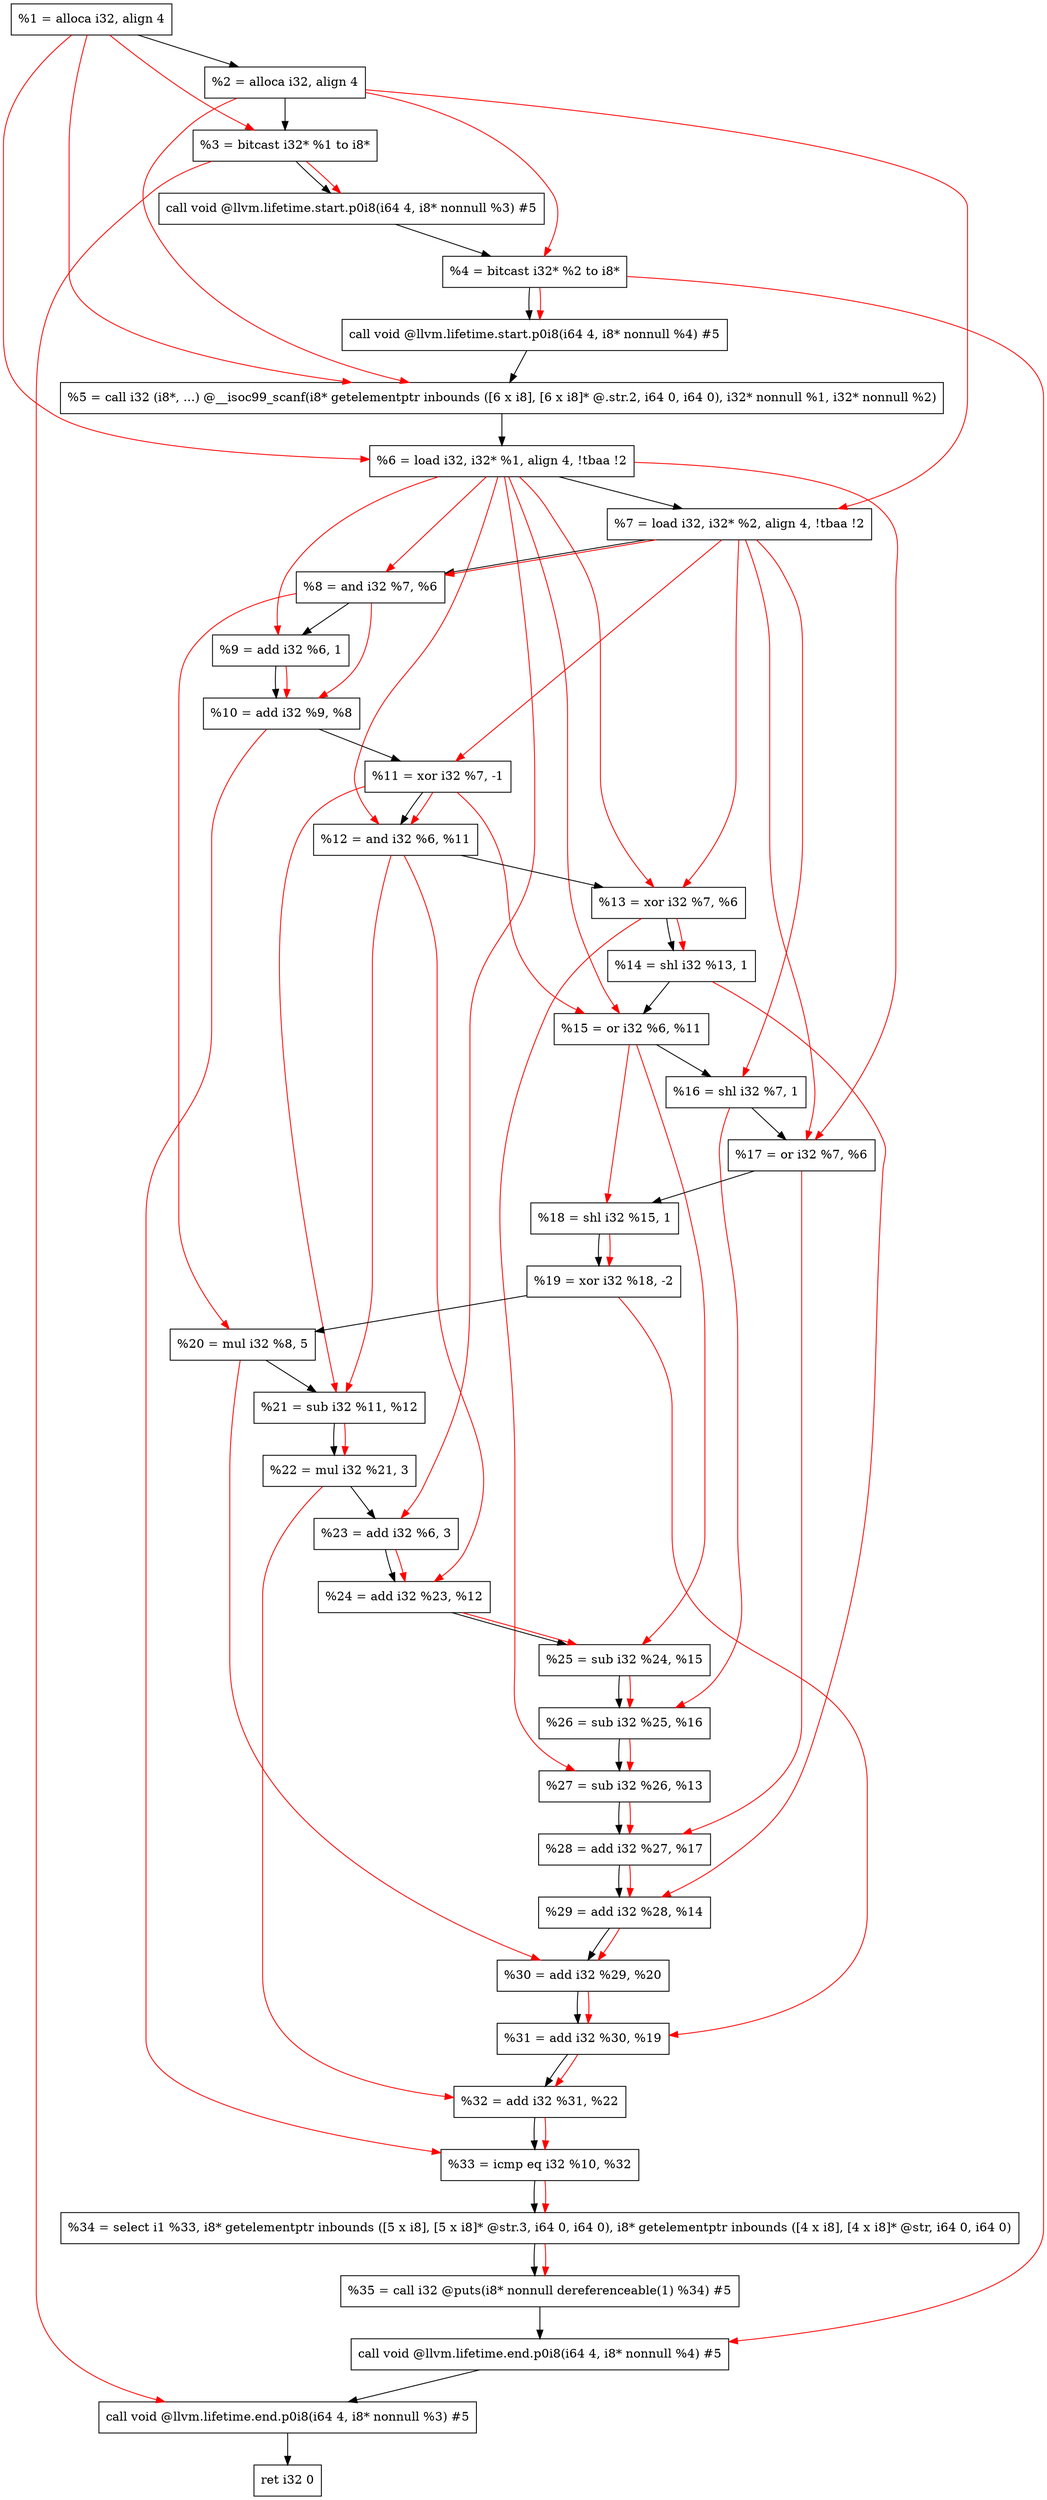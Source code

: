 digraph "DFG for'main' function" {
	Node0xacce68[shape=record, label="  %1 = alloca i32, align 4"];
	Node0xaccee8[shape=record, label="  %2 = alloca i32, align 4"];
	Node0xaccf78[shape=record, label="  %3 = bitcast i32* %1 to i8*"];
	Node0xacd3d8[shape=record, label="  call void @llvm.lifetime.start.p0i8(i64 4, i8* nonnull %3) #5"];
	Node0xacd4b8[shape=record, label="  %4 = bitcast i32* %2 to i8*"];
	Node0xacd5d8[shape=record, label="  call void @llvm.lifetime.start.p0i8(i64 4, i8* nonnull %4) #5"];
	Node0xacd810[shape=record, label="  %5 = call i32 (i8*, ...) @__isoc99_scanf(i8* getelementptr inbounds ([6 x i8], [6 x i8]* @.str.2, i64 0, i64 0), i32* nonnull %1, i32* nonnull %2)"];
	Node0xacd8c8[shape=record, label="  %6 = load i32, i32* %1, align 4, !tbaa !2"];
	Node0xace838[shape=record, label="  %7 = load i32, i32* %2, align 4, !tbaa !2"];
	Node0xaceec0[shape=record, label="  %8 = and i32 %7, %6"];
	Node0xacef30[shape=record, label="  %9 = add i32 %6, 1"];
	Node0xacefa0[shape=record, label="  %10 = add i32 %9, %8"];
	Node0xacf010[shape=record, label="  %11 = xor i32 %7, -1"];
	Node0xacf080[shape=record, label="  %12 = and i32 %6, %11"];
	Node0xacf0f0[shape=record, label="  %13 = xor i32 %7, %6"];
	Node0xacf160[shape=record, label="  %14 = shl i32 %13, 1"];
	Node0xacf1d0[shape=record, label="  %15 = or i32 %6, %11"];
	Node0xacf240[shape=record, label="  %16 = shl i32 %7, 1"];
	Node0xacf2b0[shape=record, label="  %17 = or i32 %7, %6"];
	Node0xacf320[shape=record, label="  %18 = shl i32 %15, 1"];
	Node0xacf390[shape=record, label="  %19 = xor i32 %18, -2"];
	Node0xacf400[shape=record, label="  %20 = mul i32 %8, 5"];
	Node0xacf470[shape=record, label="  %21 = sub i32 %11, %12"];
	Node0xacf4e0[shape=record, label="  %22 = mul i32 %21, 3"];
	Node0xacf550[shape=record, label="  %23 = add i32 %6, 3"];
	Node0xacf5c0[shape=record, label="  %24 = add i32 %23, %12"];
	Node0xacf630[shape=record, label="  %25 = sub i32 %24, %15"];
	Node0xacf6a0[shape=record, label="  %26 = sub i32 %25, %16"];
	Node0xacf710[shape=record, label="  %27 = sub i32 %26, %13"];
	Node0xacf780[shape=record, label="  %28 = add i32 %27, %17"];
	Node0xacf7f0[shape=record, label="  %29 = add i32 %28, %14"];
	Node0xacf860[shape=record, label="  %30 = add i32 %29, %20"];
	Node0xacf8d0[shape=record, label="  %31 = add i32 %30, %19"];
	Node0xacf940[shape=record, label="  %32 = add i32 %31, %22"];
	Node0xacfbc0[shape=record, label="  %33 = icmp eq i32 %10, %32"];
	Node0xa6d9d8[shape=record, label="  %34 = select i1 %33, i8* getelementptr inbounds ([5 x i8], [5 x i8]* @str.3, i64 0, i64 0), i8* getelementptr inbounds ([4 x i8], [4 x i8]* @str, i64 0, i64 0)"];
	Node0xacfc50[shape=record, label="  %35 = call i32 @puts(i8* nonnull dereferenceable(1) %34) #5"];
	Node0xacfea8[shape=record, label="  call void @llvm.lifetime.end.p0i8(i64 4, i8* nonnull %4) #5"];
	Node0xad0008[shape=record, label="  call void @llvm.lifetime.end.p0i8(i64 4, i8* nonnull %3) #5"];
	Node0xad00c8[shape=record, label="  ret i32 0"];
	Node0xacce68 -> Node0xaccee8;
	Node0xaccee8 -> Node0xaccf78;
	Node0xaccf78 -> Node0xacd3d8;
	Node0xacd3d8 -> Node0xacd4b8;
	Node0xacd4b8 -> Node0xacd5d8;
	Node0xacd5d8 -> Node0xacd810;
	Node0xacd810 -> Node0xacd8c8;
	Node0xacd8c8 -> Node0xace838;
	Node0xace838 -> Node0xaceec0;
	Node0xaceec0 -> Node0xacef30;
	Node0xacef30 -> Node0xacefa0;
	Node0xacefa0 -> Node0xacf010;
	Node0xacf010 -> Node0xacf080;
	Node0xacf080 -> Node0xacf0f0;
	Node0xacf0f0 -> Node0xacf160;
	Node0xacf160 -> Node0xacf1d0;
	Node0xacf1d0 -> Node0xacf240;
	Node0xacf240 -> Node0xacf2b0;
	Node0xacf2b0 -> Node0xacf320;
	Node0xacf320 -> Node0xacf390;
	Node0xacf390 -> Node0xacf400;
	Node0xacf400 -> Node0xacf470;
	Node0xacf470 -> Node0xacf4e0;
	Node0xacf4e0 -> Node0xacf550;
	Node0xacf550 -> Node0xacf5c0;
	Node0xacf5c0 -> Node0xacf630;
	Node0xacf630 -> Node0xacf6a0;
	Node0xacf6a0 -> Node0xacf710;
	Node0xacf710 -> Node0xacf780;
	Node0xacf780 -> Node0xacf7f0;
	Node0xacf7f0 -> Node0xacf860;
	Node0xacf860 -> Node0xacf8d0;
	Node0xacf8d0 -> Node0xacf940;
	Node0xacf940 -> Node0xacfbc0;
	Node0xacfbc0 -> Node0xa6d9d8;
	Node0xa6d9d8 -> Node0xacfc50;
	Node0xacfc50 -> Node0xacfea8;
	Node0xacfea8 -> Node0xad0008;
	Node0xad0008 -> Node0xad00c8;
edge [color=red]
	Node0xacce68 -> Node0xaccf78;
	Node0xaccf78 -> Node0xacd3d8;
	Node0xaccee8 -> Node0xacd4b8;
	Node0xacd4b8 -> Node0xacd5d8;
	Node0xacce68 -> Node0xacd810;
	Node0xaccee8 -> Node0xacd810;
	Node0xacce68 -> Node0xacd8c8;
	Node0xaccee8 -> Node0xace838;
	Node0xace838 -> Node0xaceec0;
	Node0xacd8c8 -> Node0xaceec0;
	Node0xacd8c8 -> Node0xacef30;
	Node0xacef30 -> Node0xacefa0;
	Node0xaceec0 -> Node0xacefa0;
	Node0xace838 -> Node0xacf010;
	Node0xacd8c8 -> Node0xacf080;
	Node0xacf010 -> Node0xacf080;
	Node0xace838 -> Node0xacf0f0;
	Node0xacd8c8 -> Node0xacf0f0;
	Node0xacf0f0 -> Node0xacf160;
	Node0xacd8c8 -> Node0xacf1d0;
	Node0xacf010 -> Node0xacf1d0;
	Node0xace838 -> Node0xacf240;
	Node0xace838 -> Node0xacf2b0;
	Node0xacd8c8 -> Node0xacf2b0;
	Node0xacf1d0 -> Node0xacf320;
	Node0xacf320 -> Node0xacf390;
	Node0xaceec0 -> Node0xacf400;
	Node0xacf010 -> Node0xacf470;
	Node0xacf080 -> Node0xacf470;
	Node0xacf470 -> Node0xacf4e0;
	Node0xacd8c8 -> Node0xacf550;
	Node0xacf550 -> Node0xacf5c0;
	Node0xacf080 -> Node0xacf5c0;
	Node0xacf5c0 -> Node0xacf630;
	Node0xacf1d0 -> Node0xacf630;
	Node0xacf630 -> Node0xacf6a0;
	Node0xacf240 -> Node0xacf6a0;
	Node0xacf6a0 -> Node0xacf710;
	Node0xacf0f0 -> Node0xacf710;
	Node0xacf710 -> Node0xacf780;
	Node0xacf2b0 -> Node0xacf780;
	Node0xacf780 -> Node0xacf7f0;
	Node0xacf160 -> Node0xacf7f0;
	Node0xacf7f0 -> Node0xacf860;
	Node0xacf400 -> Node0xacf860;
	Node0xacf860 -> Node0xacf8d0;
	Node0xacf390 -> Node0xacf8d0;
	Node0xacf8d0 -> Node0xacf940;
	Node0xacf4e0 -> Node0xacf940;
	Node0xacefa0 -> Node0xacfbc0;
	Node0xacf940 -> Node0xacfbc0;
	Node0xacfbc0 -> Node0xa6d9d8;
	Node0xa6d9d8 -> Node0xacfc50;
	Node0xacd4b8 -> Node0xacfea8;
	Node0xaccf78 -> Node0xad0008;
}
